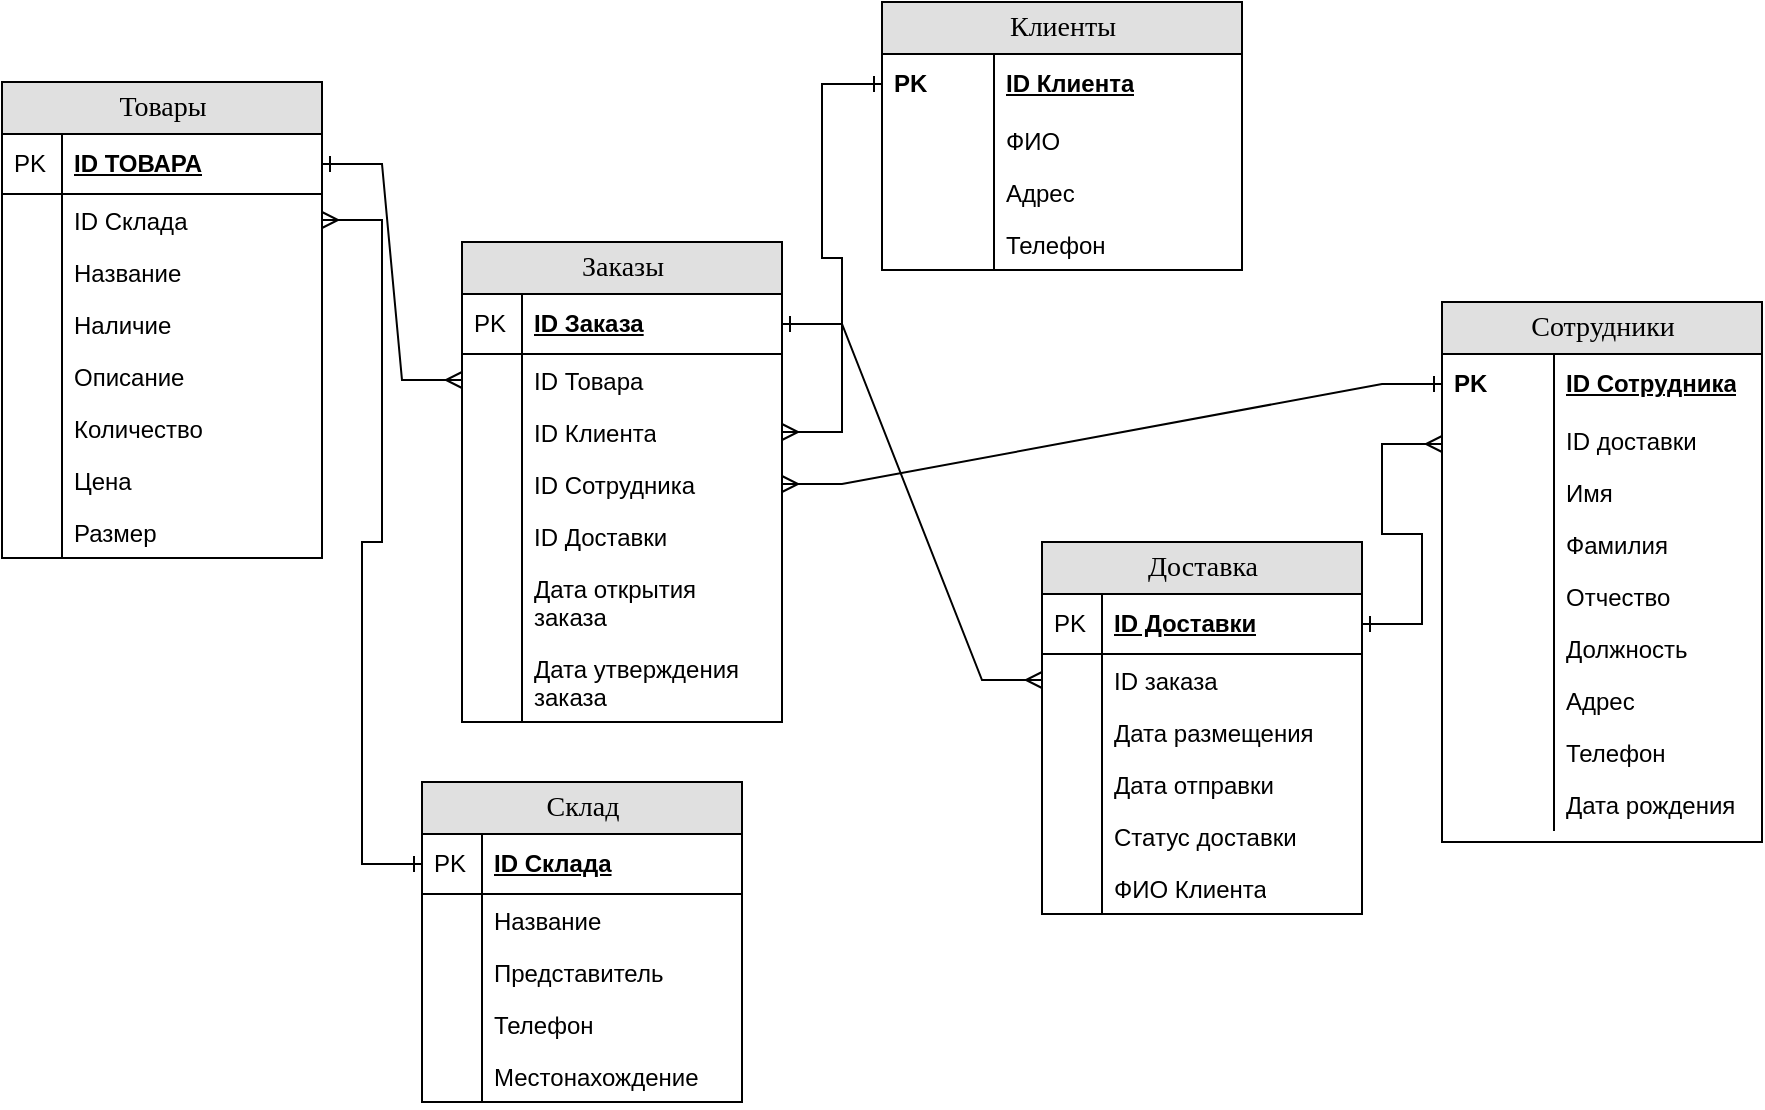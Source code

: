<mxfile version="21.0.8" type="github"><diagram name="Page-1" id="e56a1550-8fbb-45ad-956c-1786394a9013"><mxGraphModel dx="1114" dy="616" grid="1" gridSize="10" guides="1" tooltips="1" connect="1" arrows="1" fold="1" page="1" pageScale="1" pageWidth="1100" pageHeight="850" background="none" math="0" shadow="0"><root><mxCell id="0"/><mxCell id="1" parent="0"/><mxCell id="gf3yDeSwk2GDiQrXZ0B9-78" value="Товары" style="swimlane;html=1;fontStyle=0;childLayout=stackLayout;horizontal=1;startSize=26;fillColor=#e0e0e0;horizontalStack=0;resizeParent=1;resizeLast=0;collapsible=1;marginBottom=0;swimlaneFillColor=#ffffff;align=center;rounded=0;shadow=0;comic=0;labelBackgroundColor=none;strokeWidth=1;fontFamily=Verdana;fontSize=14" parent="1" vertex="1"><mxGeometry x="70" y="220" width="160" height="238" as="geometry"/></mxCell><mxCell id="gf3yDeSwk2GDiQrXZ0B9-79" value="ID ТОВАРА" style="shape=partialRectangle;top=0;left=0;right=0;bottom=1;html=1;align=left;verticalAlign=middle;fillColor=none;spacingLeft=34;spacingRight=4;whiteSpace=wrap;overflow=hidden;rotatable=0;points=[[0,0.5],[1,0.5]];portConstraint=eastwest;dropTarget=0;fontStyle=5;" parent="gf3yDeSwk2GDiQrXZ0B9-78" vertex="1"><mxGeometry y="26" width="160" height="30" as="geometry"/></mxCell><mxCell id="gf3yDeSwk2GDiQrXZ0B9-80" value="PK" style="shape=partialRectangle;top=0;left=0;bottom=0;html=1;fillColor=none;align=left;verticalAlign=middle;spacingLeft=4;spacingRight=4;whiteSpace=wrap;overflow=hidden;rotatable=0;points=[];portConstraint=eastwest;part=1;" parent="gf3yDeSwk2GDiQrXZ0B9-79" vertex="1" connectable="0"><mxGeometry width="30" height="30" as="geometry"/></mxCell><mxCell id="gf3yDeSwk2GDiQrXZ0B9-81" value="ID Склада" style="shape=partialRectangle;top=0;left=0;right=0;bottom=0;html=1;align=left;verticalAlign=top;fillColor=none;spacingLeft=34;spacingRight=4;whiteSpace=wrap;overflow=hidden;rotatable=0;points=[[0,0.5],[1,0.5]];portConstraint=eastwest;dropTarget=0;" parent="gf3yDeSwk2GDiQrXZ0B9-78" vertex="1"><mxGeometry y="56" width="160" height="26" as="geometry"/></mxCell><mxCell id="gf3yDeSwk2GDiQrXZ0B9-82" value="" style="shape=partialRectangle;top=0;left=0;bottom=0;html=1;fillColor=none;align=left;verticalAlign=top;spacingLeft=4;spacingRight=4;whiteSpace=wrap;overflow=hidden;rotatable=0;points=[];portConstraint=eastwest;part=1;" parent="gf3yDeSwk2GDiQrXZ0B9-81" vertex="1" connectable="0"><mxGeometry width="30" height="26" as="geometry"/></mxCell><mxCell id="gf3yDeSwk2GDiQrXZ0B9-85" value="Название" style="shape=partialRectangle;top=0;left=0;right=0;bottom=0;html=1;align=left;verticalAlign=top;fillColor=none;spacingLeft=34;spacingRight=4;whiteSpace=wrap;overflow=hidden;rotatable=0;points=[[0,0.5],[1,0.5]];portConstraint=eastwest;dropTarget=0;" parent="gf3yDeSwk2GDiQrXZ0B9-78" vertex="1"><mxGeometry y="82" width="160" height="26" as="geometry"/></mxCell><mxCell id="gf3yDeSwk2GDiQrXZ0B9-86" value="" style="shape=partialRectangle;top=0;left=0;bottom=0;html=1;fillColor=none;align=left;verticalAlign=top;spacingLeft=4;spacingRight=4;whiteSpace=wrap;overflow=hidden;rotatable=0;points=[];portConstraint=eastwest;part=1;" parent="gf3yDeSwk2GDiQrXZ0B9-85" vertex="1" connectable="0"><mxGeometry width="30" height="26" as="geometry"/></mxCell><mxCell id="gf3yDeSwk2GDiQrXZ0B9-87" value="Наличие" style="shape=partialRectangle;top=0;left=0;right=0;bottom=0;html=1;align=left;verticalAlign=top;fillColor=none;spacingLeft=34;spacingRight=4;whiteSpace=wrap;overflow=hidden;rotatable=0;points=[[0,0.5],[1,0.5]];portConstraint=eastwest;dropTarget=0;" parent="gf3yDeSwk2GDiQrXZ0B9-78" vertex="1"><mxGeometry y="108" width="160" height="26" as="geometry"/></mxCell><mxCell id="gf3yDeSwk2GDiQrXZ0B9-88" value="" style="shape=partialRectangle;top=0;left=0;bottom=0;html=1;fillColor=none;align=left;verticalAlign=top;spacingLeft=4;spacingRight=4;whiteSpace=wrap;overflow=hidden;rotatable=0;points=[];portConstraint=eastwest;part=1;" parent="gf3yDeSwk2GDiQrXZ0B9-87" vertex="1" connectable="0"><mxGeometry width="30" height="26" as="geometry"/></mxCell><mxCell id="gf3yDeSwk2GDiQrXZ0B9-89" value="Описание" style="shape=partialRectangle;top=0;left=0;right=0;bottom=0;html=1;align=left;verticalAlign=top;fillColor=none;spacingLeft=34;spacingRight=4;whiteSpace=wrap;overflow=hidden;rotatable=0;points=[[0,0.5],[1,0.5]];portConstraint=eastwest;dropTarget=0;" parent="gf3yDeSwk2GDiQrXZ0B9-78" vertex="1"><mxGeometry y="134" width="160" height="26" as="geometry"/></mxCell><mxCell id="gf3yDeSwk2GDiQrXZ0B9-90" value="" style="shape=partialRectangle;top=0;left=0;bottom=0;html=1;fillColor=none;align=left;verticalAlign=top;spacingLeft=4;spacingRight=4;whiteSpace=wrap;overflow=hidden;rotatable=0;points=[];portConstraint=eastwest;part=1;" parent="gf3yDeSwk2GDiQrXZ0B9-89" vertex="1" connectable="0"><mxGeometry width="30" height="26" as="geometry"/></mxCell><mxCell id="gf3yDeSwk2GDiQrXZ0B9-91" value="Количество" style="shape=partialRectangle;top=0;left=0;right=0;bottom=0;html=1;align=left;verticalAlign=top;fillColor=none;spacingLeft=34;spacingRight=4;whiteSpace=wrap;overflow=hidden;rotatable=0;points=[[0,0.5],[1,0.5]];portConstraint=eastwest;dropTarget=0;" parent="gf3yDeSwk2GDiQrXZ0B9-78" vertex="1"><mxGeometry y="160" width="160" height="26" as="geometry"/></mxCell><mxCell id="gf3yDeSwk2GDiQrXZ0B9-92" value="" style="shape=partialRectangle;top=0;left=0;bottom=0;html=1;fillColor=none;align=left;verticalAlign=top;spacingLeft=4;spacingRight=4;whiteSpace=wrap;overflow=hidden;rotatable=0;points=[];portConstraint=eastwest;part=1;" parent="gf3yDeSwk2GDiQrXZ0B9-91" vertex="1" connectable="0"><mxGeometry width="30" height="26" as="geometry"/></mxCell><mxCell id="gf3yDeSwk2GDiQrXZ0B9-93" value="Цена" style="shape=partialRectangle;top=0;left=0;right=0;bottom=0;html=1;align=left;verticalAlign=top;fillColor=none;spacingLeft=34;spacingRight=4;whiteSpace=wrap;overflow=hidden;rotatable=0;points=[[0,0.5],[1,0.5]];portConstraint=eastwest;dropTarget=0;" parent="gf3yDeSwk2GDiQrXZ0B9-78" vertex="1"><mxGeometry y="186" width="160" height="26" as="geometry"/></mxCell><mxCell id="gf3yDeSwk2GDiQrXZ0B9-94" value="" style="shape=partialRectangle;top=0;left=0;bottom=0;html=1;fillColor=none;align=left;verticalAlign=top;spacingLeft=4;spacingRight=4;whiteSpace=wrap;overflow=hidden;rotatable=0;points=[];portConstraint=eastwest;part=1;" parent="gf3yDeSwk2GDiQrXZ0B9-93" vertex="1" connectable="0"><mxGeometry width="30" height="26" as="geometry"/></mxCell><mxCell id="gf3yDeSwk2GDiQrXZ0B9-95" value="Размер" style="shape=partialRectangle;top=0;left=0;right=0;bottom=0;html=1;align=left;verticalAlign=top;fillColor=none;spacingLeft=34;spacingRight=4;whiteSpace=wrap;overflow=hidden;rotatable=0;points=[[0,0.5],[1,0.5]];portConstraint=eastwest;dropTarget=0;" parent="gf3yDeSwk2GDiQrXZ0B9-78" vertex="1"><mxGeometry y="212" width="160" height="26" as="geometry"/></mxCell><mxCell id="gf3yDeSwk2GDiQrXZ0B9-96" value="" style="shape=partialRectangle;top=0;left=0;bottom=0;html=1;fillColor=none;align=left;verticalAlign=top;spacingLeft=4;spacingRight=4;whiteSpace=wrap;overflow=hidden;rotatable=0;points=[];portConstraint=eastwest;part=1;" parent="gf3yDeSwk2GDiQrXZ0B9-95" vertex="1" connectable="0"><mxGeometry width="30" height="26" as="geometry"/></mxCell><mxCell id="gf3yDeSwk2GDiQrXZ0B9-97" value="Клиенты" style="swimlane;html=1;fontStyle=0;childLayout=stackLayout;horizontal=1;startSize=26;fillColor=#e0e0e0;horizontalStack=0;resizeParent=1;resizeLast=0;collapsible=1;marginBottom=0;swimlaneFillColor=#ffffff;align=center;rounded=0;shadow=0;comic=0;labelBackgroundColor=none;strokeWidth=1;fontFamily=Verdana;fontSize=14" parent="1" vertex="1"><mxGeometry x="510" y="180" width="180" height="134" as="geometry"/></mxCell><mxCell id="gf3yDeSwk2GDiQrXZ0B9-98" value="ID Клиента" style="shape=partialRectangle;top=0;left=0;right=0;bottom=0;html=1;align=left;verticalAlign=middle;fillColor=none;spacingLeft=60;spacingRight=4;whiteSpace=wrap;overflow=hidden;rotatable=0;points=[[0,0.5],[1,0.5]];portConstraint=eastwest;dropTarget=0;fontStyle=5;" parent="gf3yDeSwk2GDiQrXZ0B9-97" vertex="1"><mxGeometry y="26" width="180" height="30" as="geometry"/></mxCell><mxCell id="gf3yDeSwk2GDiQrXZ0B9-99" value="PK" style="shape=partialRectangle;fontStyle=1;top=0;left=0;bottom=0;html=1;fillColor=none;align=left;verticalAlign=middle;spacingLeft=4;spacingRight=4;whiteSpace=wrap;overflow=hidden;rotatable=0;points=[];portConstraint=eastwest;part=1;" parent="gf3yDeSwk2GDiQrXZ0B9-98" vertex="1" connectable="0"><mxGeometry width="56" height="30" as="geometry"/></mxCell><mxCell id="gf3yDeSwk2GDiQrXZ0B9-100" value="ФИО" style="shape=partialRectangle;top=0;left=0;right=0;bottom=0;html=1;align=left;verticalAlign=top;fillColor=none;spacingLeft=60;spacingRight=4;whiteSpace=wrap;overflow=hidden;rotatable=0;points=[[0,0.5],[1,0.5]];portConstraint=eastwest;dropTarget=0;" parent="gf3yDeSwk2GDiQrXZ0B9-97" vertex="1"><mxGeometry y="56" width="180" height="26" as="geometry"/></mxCell><mxCell id="gf3yDeSwk2GDiQrXZ0B9-101" value="" style="shape=partialRectangle;top=0;left=0;bottom=0;html=1;fillColor=none;align=left;verticalAlign=top;spacingLeft=4;spacingRight=4;whiteSpace=wrap;overflow=hidden;rotatable=0;points=[];portConstraint=eastwest;part=1;" parent="gf3yDeSwk2GDiQrXZ0B9-100" vertex="1" connectable="0"><mxGeometry width="56" height="26" as="geometry"/></mxCell><mxCell id="gf3yDeSwk2GDiQrXZ0B9-102" value="Адрес" style="shape=partialRectangle;top=0;left=0;right=0;bottom=0;html=1;align=left;verticalAlign=top;fillColor=none;spacingLeft=60;spacingRight=4;whiteSpace=wrap;overflow=hidden;rotatable=0;points=[[0,0.5],[1,0.5]];portConstraint=eastwest;dropTarget=0;" parent="gf3yDeSwk2GDiQrXZ0B9-97" vertex="1"><mxGeometry y="82" width="180" height="26" as="geometry"/></mxCell><mxCell id="gf3yDeSwk2GDiQrXZ0B9-103" value="" style="shape=partialRectangle;top=0;left=0;bottom=0;html=1;fillColor=none;align=left;verticalAlign=top;spacingLeft=4;spacingRight=4;whiteSpace=wrap;overflow=hidden;rotatable=0;points=[];portConstraint=eastwest;part=1;" parent="gf3yDeSwk2GDiQrXZ0B9-102" vertex="1" connectable="0"><mxGeometry width="56" height="26" as="geometry"/></mxCell><mxCell id="gf3yDeSwk2GDiQrXZ0B9-104" value="Телефон" style="shape=partialRectangle;top=0;left=0;right=0;bottom=0;html=1;align=left;verticalAlign=top;fillColor=none;spacingLeft=60;spacingRight=4;whiteSpace=wrap;overflow=hidden;rotatable=0;points=[[0,0.5],[1,0.5]];portConstraint=eastwest;dropTarget=0;" parent="gf3yDeSwk2GDiQrXZ0B9-97" vertex="1"><mxGeometry y="108" width="180" height="26" as="geometry"/></mxCell><mxCell id="gf3yDeSwk2GDiQrXZ0B9-105" value="" style="shape=partialRectangle;top=0;left=0;bottom=0;html=1;fillColor=none;align=left;verticalAlign=top;spacingLeft=4;spacingRight=4;whiteSpace=wrap;overflow=hidden;rotatable=0;points=[];portConstraint=eastwest;part=1;" parent="gf3yDeSwk2GDiQrXZ0B9-104" vertex="1" connectable="0"><mxGeometry width="56" height="26" as="geometry"/></mxCell><mxCell id="gf3yDeSwk2GDiQrXZ0B9-106" value="Сотрудники" style="swimlane;html=1;fontStyle=0;childLayout=stackLayout;horizontal=1;startSize=26;fillColor=#e0e0e0;horizontalStack=0;resizeParent=1;resizeLast=0;collapsible=1;marginBottom=0;swimlaneFillColor=#ffffff;align=center;rounded=0;shadow=0;comic=0;labelBackgroundColor=none;strokeWidth=1;fontFamily=Verdana;fontSize=14" parent="1" vertex="1"><mxGeometry x="790" y="330" width="160" height="270" as="geometry"/></mxCell><mxCell id="gf3yDeSwk2GDiQrXZ0B9-107" value="ID Сотрудника" style="shape=partialRectangle;top=0;left=0;right=0;bottom=0;html=1;align=left;verticalAlign=middle;fillColor=none;spacingLeft=60;spacingRight=4;whiteSpace=wrap;overflow=hidden;rotatable=0;points=[[0,0.5],[1,0.5]];portConstraint=eastwest;dropTarget=0;fontStyle=5;" parent="gf3yDeSwk2GDiQrXZ0B9-106" vertex="1"><mxGeometry y="26" width="160" height="30" as="geometry"/></mxCell><mxCell id="gf3yDeSwk2GDiQrXZ0B9-108" value="PK" style="shape=partialRectangle;fontStyle=1;top=0;left=0;bottom=0;html=1;fillColor=none;align=left;verticalAlign=middle;spacingLeft=4;spacingRight=4;whiteSpace=wrap;overflow=hidden;rotatable=0;points=[];portConstraint=eastwest;part=1;" parent="gf3yDeSwk2GDiQrXZ0B9-107" vertex="1" connectable="0"><mxGeometry width="56" height="30" as="geometry"/></mxCell><mxCell id="gf3yDeSwk2GDiQrXZ0B9-185" value="ID доставки" style="shape=partialRectangle;top=0;left=0;right=0;bottom=0;html=1;align=left;verticalAlign=top;fillColor=none;spacingLeft=60;spacingRight=4;whiteSpace=wrap;overflow=hidden;rotatable=0;points=[[0,0.5],[1,0.5]];portConstraint=eastwest;dropTarget=0;" parent="gf3yDeSwk2GDiQrXZ0B9-106" vertex="1"><mxGeometry y="56" width="160" height="26" as="geometry"/></mxCell><mxCell id="gf3yDeSwk2GDiQrXZ0B9-186" value="" style="shape=partialRectangle;top=0;left=0;bottom=0;html=1;fillColor=none;align=left;verticalAlign=top;spacingLeft=4;spacingRight=4;whiteSpace=wrap;overflow=hidden;rotatable=0;points=[];portConstraint=eastwest;part=1;" parent="gf3yDeSwk2GDiQrXZ0B9-185" vertex="1" connectable="0"><mxGeometry width="56" height="26" as="geometry"/></mxCell><mxCell id="gf3yDeSwk2GDiQrXZ0B9-111" value="Имя" style="shape=partialRectangle;top=0;left=0;right=0;bottom=0;html=1;align=left;verticalAlign=top;fillColor=none;spacingLeft=60;spacingRight=4;whiteSpace=wrap;overflow=hidden;rotatable=0;points=[[0,0.5],[1,0.5]];portConstraint=eastwest;dropTarget=0;" parent="gf3yDeSwk2GDiQrXZ0B9-106" vertex="1"><mxGeometry y="82" width="160" height="26" as="geometry"/></mxCell><mxCell id="gf3yDeSwk2GDiQrXZ0B9-112" value="" style="shape=partialRectangle;top=0;left=0;bottom=0;html=1;fillColor=none;align=left;verticalAlign=top;spacingLeft=4;spacingRight=4;whiteSpace=wrap;overflow=hidden;rotatable=0;points=[];portConstraint=eastwest;part=1;" parent="gf3yDeSwk2GDiQrXZ0B9-111" vertex="1" connectable="0"><mxGeometry width="56" height="26" as="geometry"/></mxCell><mxCell id="gf3yDeSwk2GDiQrXZ0B9-109" value="Фамилия" style="shape=partialRectangle;top=0;left=0;right=0;bottom=0;html=1;align=left;verticalAlign=top;fillColor=none;spacingLeft=60;spacingRight=4;whiteSpace=wrap;overflow=hidden;rotatable=0;points=[[0,0.5],[1,0.5]];portConstraint=eastwest;dropTarget=0;" parent="gf3yDeSwk2GDiQrXZ0B9-106" vertex="1"><mxGeometry y="108" width="160" height="26" as="geometry"/></mxCell><mxCell id="gf3yDeSwk2GDiQrXZ0B9-110" value="" style="shape=partialRectangle;top=0;left=0;bottom=0;html=1;fillColor=none;align=left;verticalAlign=top;spacingLeft=4;spacingRight=4;whiteSpace=wrap;overflow=hidden;rotatable=0;points=[];portConstraint=eastwest;part=1;" parent="gf3yDeSwk2GDiQrXZ0B9-109" vertex="1" connectable="0"><mxGeometry width="56" height="26" as="geometry"/></mxCell><mxCell id="gf3yDeSwk2GDiQrXZ0B9-113" value="Отчество" style="shape=partialRectangle;top=0;left=0;right=0;bottom=0;html=1;align=left;verticalAlign=top;fillColor=none;spacingLeft=60;spacingRight=4;whiteSpace=wrap;overflow=hidden;rotatable=0;points=[[0,0.5],[1,0.5]];portConstraint=eastwest;dropTarget=0;" parent="gf3yDeSwk2GDiQrXZ0B9-106" vertex="1"><mxGeometry y="134" width="160" height="26" as="geometry"/></mxCell><mxCell id="gf3yDeSwk2GDiQrXZ0B9-114" value="" style="shape=partialRectangle;top=0;left=0;bottom=0;html=1;fillColor=none;align=left;verticalAlign=top;spacingLeft=4;spacingRight=4;whiteSpace=wrap;overflow=hidden;rotatable=0;points=[];portConstraint=eastwest;part=1;" parent="gf3yDeSwk2GDiQrXZ0B9-113" vertex="1" connectable="0"><mxGeometry width="56" height="26" as="geometry"/></mxCell><mxCell id="gf3yDeSwk2GDiQrXZ0B9-115" value="Должность" style="shape=partialRectangle;top=0;left=0;right=0;bottom=0;html=1;align=left;verticalAlign=top;fillColor=none;spacingLeft=60;spacingRight=4;whiteSpace=wrap;overflow=hidden;rotatable=0;points=[[0,0.5],[1,0.5]];portConstraint=eastwest;dropTarget=0;" parent="gf3yDeSwk2GDiQrXZ0B9-106" vertex="1"><mxGeometry y="160" width="160" height="26" as="geometry"/></mxCell><mxCell id="gf3yDeSwk2GDiQrXZ0B9-116" value="" style="shape=partialRectangle;top=0;left=0;bottom=0;html=1;fillColor=none;align=left;verticalAlign=top;spacingLeft=4;spacingRight=4;whiteSpace=wrap;overflow=hidden;rotatable=0;points=[];portConstraint=eastwest;part=1;" parent="gf3yDeSwk2GDiQrXZ0B9-115" vertex="1" connectable="0"><mxGeometry width="56" height="26" as="geometry"/></mxCell><mxCell id="gf3yDeSwk2GDiQrXZ0B9-117" value="Адрес" style="shape=partialRectangle;top=0;left=0;right=0;bottom=0;html=1;align=left;verticalAlign=top;fillColor=none;spacingLeft=60;spacingRight=4;whiteSpace=wrap;overflow=hidden;rotatable=0;points=[[0,0.5],[1,0.5]];portConstraint=eastwest;dropTarget=0;" parent="gf3yDeSwk2GDiQrXZ0B9-106" vertex="1"><mxGeometry y="186" width="160" height="26" as="geometry"/></mxCell><mxCell id="gf3yDeSwk2GDiQrXZ0B9-118" value="" style="shape=partialRectangle;top=0;left=0;bottom=0;html=1;fillColor=none;align=left;verticalAlign=top;spacingLeft=4;spacingRight=4;whiteSpace=wrap;overflow=hidden;rotatable=0;points=[];portConstraint=eastwest;part=1;" parent="gf3yDeSwk2GDiQrXZ0B9-117" vertex="1" connectable="0"><mxGeometry width="56" height="26" as="geometry"/></mxCell><mxCell id="gf3yDeSwk2GDiQrXZ0B9-119" value="Телефон" style="shape=partialRectangle;top=0;left=0;right=0;bottom=0;html=1;align=left;verticalAlign=top;fillColor=none;spacingLeft=60;spacingRight=4;whiteSpace=wrap;overflow=hidden;rotatable=0;points=[[0,0.5],[1,0.5]];portConstraint=eastwest;dropTarget=0;" parent="gf3yDeSwk2GDiQrXZ0B9-106" vertex="1"><mxGeometry y="212" width="160" height="26" as="geometry"/></mxCell><mxCell id="gf3yDeSwk2GDiQrXZ0B9-120" value="" style="shape=partialRectangle;top=0;left=0;bottom=0;html=1;fillColor=none;align=left;verticalAlign=top;spacingLeft=4;spacingRight=4;whiteSpace=wrap;overflow=hidden;rotatable=0;points=[];portConstraint=eastwest;part=1;" parent="gf3yDeSwk2GDiQrXZ0B9-119" vertex="1" connectable="0"><mxGeometry width="56" height="26" as="geometry"/></mxCell><mxCell id="gf3yDeSwk2GDiQrXZ0B9-121" value="Дата рождения" style="shape=partialRectangle;top=0;left=0;right=0;bottom=0;html=1;align=left;verticalAlign=top;fillColor=none;spacingLeft=60;spacingRight=4;whiteSpace=wrap;overflow=hidden;rotatable=0;points=[[0,0.5],[1,0.5]];portConstraint=eastwest;dropTarget=0;" parent="gf3yDeSwk2GDiQrXZ0B9-106" vertex="1"><mxGeometry y="238" width="160" height="26" as="geometry"/></mxCell><mxCell id="gf3yDeSwk2GDiQrXZ0B9-122" value="" style="shape=partialRectangle;top=0;left=0;bottom=0;html=1;fillColor=none;align=left;verticalAlign=top;spacingLeft=4;spacingRight=4;whiteSpace=wrap;overflow=hidden;rotatable=0;points=[];portConstraint=eastwest;part=1;" parent="gf3yDeSwk2GDiQrXZ0B9-121" vertex="1" connectable="0"><mxGeometry width="56" height="26" as="geometry"/></mxCell><mxCell id="gf3yDeSwk2GDiQrXZ0B9-123" value="Склад" style="swimlane;html=1;fontStyle=0;childLayout=stackLayout;horizontal=1;startSize=26;fillColor=#e0e0e0;horizontalStack=0;resizeParent=1;resizeLast=0;collapsible=1;marginBottom=0;swimlaneFillColor=#ffffff;align=center;rounded=0;shadow=0;comic=0;labelBackgroundColor=none;strokeWidth=1;fontFamily=Verdana;fontSize=14;swimlaneLine=1;" parent="1" vertex="1"><mxGeometry x="280" y="570" width="160" height="160" as="geometry"><mxRectangle x="760" y="260" width="80" height="30" as="alternateBounds"/></mxGeometry></mxCell><mxCell id="gf3yDeSwk2GDiQrXZ0B9-124" value="ID Склада" style="shape=partialRectangle;top=0;left=0;right=0;bottom=1;html=1;align=left;verticalAlign=middle;fillColor=none;spacingLeft=34;spacingRight=4;whiteSpace=wrap;overflow=hidden;rotatable=0;points=[[0,0.5],[1,0.5]];portConstraint=eastwest;dropTarget=0;fontStyle=5;" parent="gf3yDeSwk2GDiQrXZ0B9-123" vertex="1"><mxGeometry y="26" width="160" height="30" as="geometry"/></mxCell><mxCell id="gf3yDeSwk2GDiQrXZ0B9-125" value="PK" style="shape=partialRectangle;top=0;left=0;bottom=0;html=1;fillColor=none;align=left;verticalAlign=middle;spacingLeft=4;spacingRight=4;whiteSpace=wrap;overflow=hidden;rotatable=0;points=[];portConstraint=eastwest;part=1;" parent="gf3yDeSwk2GDiQrXZ0B9-124" vertex="1" connectable="0"><mxGeometry width="30" height="30" as="geometry"/></mxCell><mxCell id="gf3yDeSwk2GDiQrXZ0B9-126" value="Название" style="shape=partialRectangle;top=0;left=0;right=0;bottom=0;html=1;align=left;verticalAlign=top;fillColor=none;spacingLeft=34;spacingRight=4;whiteSpace=wrap;overflow=hidden;rotatable=0;points=[[0,0.5],[1,0.5]];portConstraint=eastwest;dropTarget=0;" parent="gf3yDeSwk2GDiQrXZ0B9-123" vertex="1"><mxGeometry y="56" width="160" height="26" as="geometry"/></mxCell><mxCell id="gf3yDeSwk2GDiQrXZ0B9-127" value="" style="shape=partialRectangle;top=0;left=0;bottom=0;html=1;fillColor=none;align=left;verticalAlign=top;spacingLeft=4;spacingRight=4;whiteSpace=wrap;overflow=hidden;rotatable=0;points=[];portConstraint=eastwest;part=1;" parent="gf3yDeSwk2GDiQrXZ0B9-126" vertex="1" connectable="0"><mxGeometry width="30" height="26" as="geometry"/></mxCell><mxCell id="gf3yDeSwk2GDiQrXZ0B9-128" value="Представитель" style="shape=partialRectangle;top=0;left=0;right=0;bottom=0;html=1;align=left;verticalAlign=top;fillColor=none;spacingLeft=34;spacingRight=4;whiteSpace=wrap;overflow=hidden;rotatable=0;points=[[0,0.5],[1,0.5]];portConstraint=eastwest;dropTarget=0;" parent="gf3yDeSwk2GDiQrXZ0B9-123" vertex="1"><mxGeometry y="82" width="160" height="26" as="geometry"/></mxCell><mxCell id="gf3yDeSwk2GDiQrXZ0B9-129" value="" style="shape=partialRectangle;top=0;left=0;bottom=0;html=1;fillColor=none;align=left;verticalAlign=top;spacingLeft=4;spacingRight=4;whiteSpace=wrap;overflow=hidden;rotatable=0;points=[];portConstraint=eastwest;part=1;" parent="gf3yDeSwk2GDiQrXZ0B9-128" vertex="1" connectable="0"><mxGeometry width="30" height="26" as="geometry"/></mxCell><mxCell id="gf3yDeSwk2GDiQrXZ0B9-130" value="Телефон" style="shape=partialRectangle;top=0;left=0;right=0;bottom=0;html=1;align=left;verticalAlign=top;fillColor=none;spacingLeft=34;spacingRight=4;whiteSpace=wrap;overflow=hidden;rotatable=0;points=[[0,0.5],[1,0.5]];portConstraint=eastwest;dropTarget=0;" parent="gf3yDeSwk2GDiQrXZ0B9-123" vertex="1"><mxGeometry y="108" width="160" height="26" as="geometry"/></mxCell><mxCell id="gf3yDeSwk2GDiQrXZ0B9-131" value="" style="shape=partialRectangle;top=0;left=0;bottom=0;html=1;fillColor=none;align=left;verticalAlign=top;spacingLeft=4;spacingRight=4;whiteSpace=wrap;overflow=hidden;rotatable=0;points=[];portConstraint=eastwest;part=1;" parent="gf3yDeSwk2GDiQrXZ0B9-130" vertex="1" connectable="0"><mxGeometry width="30" height="26" as="geometry"/></mxCell><mxCell id="gf3yDeSwk2GDiQrXZ0B9-132" value="Местонахождение" style="shape=partialRectangle;top=0;left=0;right=0;bottom=0;html=1;align=left;verticalAlign=top;fillColor=none;spacingLeft=34;spacingRight=4;whiteSpace=wrap;overflow=hidden;rotatable=0;points=[[0,0.5],[1,0.5]];portConstraint=eastwest;dropTarget=0;" parent="gf3yDeSwk2GDiQrXZ0B9-123" vertex="1"><mxGeometry y="134" width="160" height="26" as="geometry"/></mxCell><mxCell id="gf3yDeSwk2GDiQrXZ0B9-133" value="" style="shape=partialRectangle;top=0;left=0;bottom=0;html=1;fillColor=none;align=left;verticalAlign=top;spacingLeft=4;spacingRight=4;whiteSpace=wrap;overflow=hidden;rotatable=0;points=[];portConstraint=eastwest;part=1;" parent="gf3yDeSwk2GDiQrXZ0B9-132" vertex="1" connectable="0"><mxGeometry width="30" height="26" as="geometry"/></mxCell><mxCell id="gf3yDeSwk2GDiQrXZ0B9-135" value="Заказы" style="swimlane;html=1;fontStyle=0;childLayout=stackLayout;horizontal=1;startSize=26;fillColor=#e0e0e0;horizontalStack=0;resizeParent=1;resizeLast=0;collapsible=1;marginBottom=0;swimlaneFillColor=#ffffff;align=center;rounded=0;shadow=0;comic=0;labelBackgroundColor=none;strokeWidth=1;fontFamily=Verdana;fontSize=14" parent="1" vertex="1"><mxGeometry x="300" y="300" width="160" height="240" as="geometry"/></mxCell><mxCell id="gf3yDeSwk2GDiQrXZ0B9-136" value="ID Заказа" style="shape=partialRectangle;top=0;left=0;right=0;bottom=1;html=1;align=left;verticalAlign=middle;fillColor=none;spacingLeft=34;spacingRight=4;whiteSpace=wrap;overflow=hidden;rotatable=0;points=[[0,0.5],[1,0.5]];portConstraint=eastwest;dropTarget=0;fontStyle=5;" parent="gf3yDeSwk2GDiQrXZ0B9-135" vertex="1"><mxGeometry y="26" width="160" height="30" as="geometry"/></mxCell><mxCell id="gf3yDeSwk2GDiQrXZ0B9-137" value="PK" style="shape=partialRectangle;top=0;left=0;bottom=0;html=1;fillColor=none;align=left;verticalAlign=middle;spacingLeft=4;spacingRight=4;whiteSpace=wrap;overflow=hidden;rotatable=0;points=[];portConstraint=eastwest;part=1;" parent="gf3yDeSwk2GDiQrXZ0B9-136" vertex="1" connectable="0"><mxGeometry width="30" height="30" as="geometry"/></mxCell><mxCell id="gf3yDeSwk2GDiQrXZ0B9-138" value="ID Товара" style="shape=partialRectangle;top=0;left=0;right=0;bottom=0;html=1;align=left;verticalAlign=top;fillColor=none;spacingLeft=34;spacingRight=4;whiteSpace=wrap;overflow=hidden;rotatable=0;points=[[0,0.5],[1,0.5]];portConstraint=eastwest;dropTarget=0;" parent="gf3yDeSwk2GDiQrXZ0B9-135" vertex="1"><mxGeometry y="56" width="160" height="26" as="geometry"/></mxCell><mxCell id="gf3yDeSwk2GDiQrXZ0B9-139" value="" style="shape=partialRectangle;top=0;left=0;bottom=0;html=1;fillColor=none;align=left;verticalAlign=top;spacingLeft=4;spacingRight=4;whiteSpace=wrap;overflow=hidden;rotatable=0;points=[];portConstraint=eastwest;part=1;" parent="gf3yDeSwk2GDiQrXZ0B9-138" vertex="1" connectable="0"><mxGeometry width="30" height="26" as="geometry"/></mxCell><mxCell id="gf3yDeSwk2GDiQrXZ0B9-140" value="ID Клиента" style="shape=partialRectangle;top=0;left=0;right=0;bottom=0;html=1;align=left;verticalAlign=top;fillColor=none;spacingLeft=34;spacingRight=4;whiteSpace=wrap;overflow=hidden;rotatable=0;points=[[0,0.5],[1,0.5]];portConstraint=eastwest;dropTarget=0;" parent="gf3yDeSwk2GDiQrXZ0B9-135" vertex="1"><mxGeometry y="82" width="160" height="26" as="geometry"/></mxCell><mxCell id="gf3yDeSwk2GDiQrXZ0B9-141" value="" style="shape=partialRectangle;top=0;left=0;bottom=0;html=1;fillColor=none;align=left;verticalAlign=top;spacingLeft=4;spacingRight=4;whiteSpace=wrap;overflow=hidden;rotatable=0;points=[];portConstraint=eastwest;part=1;" parent="gf3yDeSwk2GDiQrXZ0B9-140" vertex="1" connectable="0"><mxGeometry width="30" height="26" as="geometry"/></mxCell><mxCell id="gf3yDeSwk2GDiQrXZ0B9-142" value="ID Сотрудника" style="shape=partialRectangle;top=0;left=0;right=0;bottom=0;html=1;align=left;verticalAlign=top;fillColor=none;spacingLeft=34;spacingRight=4;whiteSpace=wrap;overflow=hidden;rotatable=0;points=[[0,0.5],[1,0.5]];portConstraint=eastwest;dropTarget=0;" parent="gf3yDeSwk2GDiQrXZ0B9-135" vertex="1"><mxGeometry y="108" width="160" height="26" as="geometry"/></mxCell><mxCell id="gf3yDeSwk2GDiQrXZ0B9-143" value="" style="shape=partialRectangle;top=0;left=0;bottom=0;html=1;fillColor=none;align=left;verticalAlign=top;spacingLeft=4;spacingRight=4;whiteSpace=wrap;overflow=hidden;rotatable=0;points=[];portConstraint=eastwest;part=1;" parent="gf3yDeSwk2GDiQrXZ0B9-142" vertex="1" connectable="0"><mxGeometry width="30" height="26" as="geometry"/></mxCell><mxCell id="gf3yDeSwk2GDiQrXZ0B9-144" value="ID Доставки" style="shape=partialRectangle;top=0;left=0;right=0;bottom=0;html=1;align=left;verticalAlign=top;fillColor=none;spacingLeft=34;spacingRight=4;whiteSpace=wrap;overflow=hidden;rotatable=0;points=[[0,0.5],[1,0.5]];portConstraint=eastwest;dropTarget=0;" parent="gf3yDeSwk2GDiQrXZ0B9-135" vertex="1"><mxGeometry y="134" width="160" height="26" as="geometry"/></mxCell><mxCell id="gf3yDeSwk2GDiQrXZ0B9-145" value="" style="shape=partialRectangle;top=0;left=0;bottom=0;html=1;fillColor=none;align=left;verticalAlign=top;spacingLeft=4;spacingRight=4;whiteSpace=wrap;overflow=hidden;rotatable=0;points=[];portConstraint=eastwest;part=1;" parent="gf3yDeSwk2GDiQrXZ0B9-144" vertex="1" connectable="0"><mxGeometry width="30" height="26" as="geometry"/></mxCell><mxCell id="gf3yDeSwk2GDiQrXZ0B9-146" value="Дата открытия заказа" style="shape=partialRectangle;top=0;left=0;right=0;bottom=0;html=1;align=left;verticalAlign=top;fillColor=none;spacingLeft=34;spacingRight=4;whiteSpace=wrap;overflow=hidden;rotatable=0;points=[[0,0.5],[1,0.5]];portConstraint=eastwest;dropTarget=0;" parent="gf3yDeSwk2GDiQrXZ0B9-135" vertex="1"><mxGeometry y="160" width="160" height="40" as="geometry"/></mxCell><mxCell id="gf3yDeSwk2GDiQrXZ0B9-147" value="" style="shape=partialRectangle;top=0;left=0;bottom=0;html=1;fillColor=none;align=left;verticalAlign=top;spacingLeft=4;spacingRight=4;whiteSpace=wrap;overflow=hidden;rotatable=0;points=[];portConstraint=eastwest;part=1;" parent="gf3yDeSwk2GDiQrXZ0B9-146" vertex="1" connectable="0"><mxGeometry width="30" height="40" as="geometry"/></mxCell><mxCell id="gf3yDeSwk2GDiQrXZ0B9-170" value="Дата утверждения заказа" style="shape=partialRectangle;top=0;left=0;right=0;bottom=0;html=1;align=left;verticalAlign=top;fillColor=none;spacingLeft=34;spacingRight=4;whiteSpace=wrap;overflow=hidden;rotatable=0;points=[[0,0.5],[1,0.5]];portConstraint=eastwest;dropTarget=0;" parent="gf3yDeSwk2GDiQrXZ0B9-135" vertex="1"><mxGeometry y="200" width="160" height="40" as="geometry"/></mxCell><mxCell id="gf3yDeSwk2GDiQrXZ0B9-171" value="" style="shape=partialRectangle;top=0;left=0;bottom=0;html=1;fillColor=none;align=left;verticalAlign=top;spacingLeft=4;spacingRight=4;whiteSpace=wrap;overflow=hidden;rotatable=0;points=[];portConstraint=eastwest;part=1;" parent="gf3yDeSwk2GDiQrXZ0B9-170" vertex="1" connectable="0"><mxGeometry width="30" height="40" as="geometry"/></mxCell><mxCell id="gf3yDeSwk2GDiQrXZ0B9-149" style="edgeStyle=entityRelationEdgeStyle;rounded=0;orthogonalLoop=1;jettySize=auto;html=1;startArrow=ERone;startFill=0;endArrow=ERmany;endFill=0;" parent="1" source="gf3yDeSwk2GDiQrXZ0B9-98" target="gf3yDeSwk2GDiQrXZ0B9-140" edge="1"><mxGeometry relative="1" as="geometry"/></mxCell><mxCell id="gf3yDeSwk2GDiQrXZ0B9-151" style="edgeStyle=entityRelationEdgeStyle;rounded=0;orthogonalLoop=1;jettySize=auto;html=1;entryX=1;entryY=0.5;entryDx=0;entryDy=0;startArrow=ERone;startFill=0;endArrow=ERmany;endFill=0;" parent="1" source="gf3yDeSwk2GDiQrXZ0B9-107" target="gf3yDeSwk2GDiQrXZ0B9-142" edge="1"><mxGeometry relative="1" as="geometry"/></mxCell><mxCell id="gf3yDeSwk2GDiQrXZ0B9-152" style="edgeStyle=entityRelationEdgeStyle;rounded=0;orthogonalLoop=1;jettySize=auto;html=1;startArrow=ERone;startFill=0;endArrow=ERmany;endFill=0;" parent="1" source="gf3yDeSwk2GDiQrXZ0B9-79" target="gf3yDeSwk2GDiQrXZ0B9-138" edge="1"><mxGeometry relative="1" as="geometry"/></mxCell><mxCell id="gf3yDeSwk2GDiQrXZ0B9-153" value="Доставка" style="swimlane;html=1;fontStyle=0;childLayout=stackLayout;horizontal=1;startSize=26;fillColor=#e0e0e0;horizontalStack=0;resizeParent=1;resizeLast=0;collapsible=1;marginBottom=0;swimlaneFillColor=#ffffff;align=center;rounded=0;shadow=0;comic=0;labelBackgroundColor=none;strokeWidth=1;fontFamily=Verdana;fontSize=14" parent="1" vertex="1"><mxGeometry x="590" y="450" width="160" height="186" as="geometry"><mxRectangle x="580" y="409" width="110" height="30" as="alternateBounds"/></mxGeometry></mxCell><mxCell id="gf3yDeSwk2GDiQrXZ0B9-154" value="ID Доставки" style="shape=partialRectangle;top=0;left=0;right=0;bottom=1;html=1;align=left;verticalAlign=middle;fillColor=none;spacingLeft=34;spacingRight=4;whiteSpace=wrap;overflow=hidden;rotatable=0;points=[[0,0.5],[1,0.5]];portConstraint=eastwest;dropTarget=0;fontStyle=5;" parent="gf3yDeSwk2GDiQrXZ0B9-153" vertex="1"><mxGeometry y="26" width="160" height="30" as="geometry"/></mxCell><mxCell id="gf3yDeSwk2GDiQrXZ0B9-155" value="PK" style="shape=partialRectangle;top=0;left=0;bottom=0;html=1;fillColor=none;align=left;verticalAlign=middle;spacingLeft=4;spacingRight=4;whiteSpace=wrap;overflow=hidden;rotatable=0;points=[];portConstraint=eastwest;part=1;" parent="gf3yDeSwk2GDiQrXZ0B9-154" vertex="1" connectable="0"><mxGeometry width="30" height="30" as="geometry"/></mxCell><mxCell id="gf3yDeSwk2GDiQrXZ0B9-174" value="ID заказа" style="shape=partialRectangle;top=0;left=0;right=0;bottom=0;html=1;align=left;verticalAlign=top;fillColor=none;spacingLeft=34;spacingRight=4;whiteSpace=wrap;overflow=hidden;rotatable=0;points=[[0,0.5],[1,0.5]];portConstraint=eastwest;dropTarget=0;" parent="gf3yDeSwk2GDiQrXZ0B9-153" vertex="1"><mxGeometry y="56" width="160" height="26" as="geometry"/></mxCell><mxCell id="gf3yDeSwk2GDiQrXZ0B9-175" value="" style="shape=partialRectangle;top=0;left=0;bottom=0;html=1;fillColor=none;align=left;verticalAlign=top;spacingLeft=4;spacingRight=4;whiteSpace=wrap;overflow=hidden;rotatable=0;points=[];portConstraint=eastwest;part=1;" parent="gf3yDeSwk2GDiQrXZ0B9-174" vertex="1" connectable="0"><mxGeometry width="30" height="26" as="geometry"/></mxCell><mxCell id="gf3yDeSwk2GDiQrXZ0B9-158" value="Дата размещения" style="shape=partialRectangle;top=0;left=0;right=0;bottom=0;html=1;align=left;verticalAlign=top;fillColor=none;spacingLeft=34;spacingRight=4;whiteSpace=wrap;overflow=hidden;rotatable=0;points=[[0,0.5],[1,0.5]];portConstraint=eastwest;dropTarget=0;" parent="gf3yDeSwk2GDiQrXZ0B9-153" vertex="1"><mxGeometry y="82" width="160" height="26" as="geometry"/></mxCell><mxCell id="gf3yDeSwk2GDiQrXZ0B9-159" value="" style="shape=partialRectangle;top=0;left=0;bottom=0;html=1;fillColor=none;align=left;verticalAlign=top;spacingLeft=4;spacingRight=4;whiteSpace=wrap;overflow=hidden;rotatable=0;points=[];portConstraint=eastwest;part=1;" parent="gf3yDeSwk2GDiQrXZ0B9-158" vertex="1" connectable="0"><mxGeometry width="30" height="26" as="geometry"/></mxCell><mxCell id="gf3yDeSwk2GDiQrXZ0B9-160" value="Дата отправки" style="shape=partialRectangle;top=0;left=0;right=0;bottom=0;html=1;align=left;verticalAlign=top;fillColor=none;spacingLeft=34;spacingRight=4;whiteSpace=wrap;overflow=hidden;rotatable=0;points=[[0,0.5],[1,0.5]];portConstraint=eastwest;dropTarget=0;" parent="gf3yDeSwk2GDiQrXZ0B9-153" vertex="1"><mxGeometry y="108" width="160" height="26" as="geometry"/></mxCell><mxCell id="gf3yDeSwk2GDiQrXZ0B9-161" value="" style="shape=partialRectangle;top=0;left=0;bottom=0;html=1;fillColor=none;align=left;verticalAlign=top;spacingLeft=4;spacingRight=4;whiteSpace=wrap;overflow=hidden;rotatable=0;points=[];portConstraint=eastwest;part=1;" parent="gf3yDeSwk2GDiQrXZ0B9-160" vertex="1" connectable="0"><mxGeometry width="30" height="26" as="geometry"/></mxCell><mxCell id="gf3yDeSwk2GDiQrXZ0B9-162" value="Статус доставки" style="shape=partialRectangle;top=0;left=0;right=0;bottom=0;html=1;align=left;verticalAlign=top;fillColor=none;spacingLeft=34;spacingRight=4;whiteSpace=wrap;overflow=hidden;rotatable=0;points=[[0,0.5],[1,0.5]];portConstraint=eastwest;dropTarget=0;" parent="gf3yDeSwk2GDiQrXZ0B9-153" vertex="1"><mxGeometry y="134" width="160" height="26" as="geometry"/></mxCell><mxCell id="gf3yDeSwk2GDiQrXZ0B9-163" value="" style="shape=partialRectangle;top=0;left=0;bottom=0;html=1;fillColor=none;align=left;verticalAlign=top;spacingLeft=4;spacingRight=4;whiteSpace=wrap;overflow=hidden;rotatable=0;points=[];portConstraint=eastwest;part=1;" parent="gf3yDeSwk2GDiQrXZ0B9-162" vertex="1" connectable="0"><mxGeometry width="30" height="26" as="geometry"/></mxCell><mxCell id="gf3yDeSwk2GDiQrXZ0B9-168" value="ФИО Клиента" style="shape=partialRectangle;top=0;left=0;right=0;bottom=0;html=1;align=left;verticalAlign=top;fillColor=none;spacingLeft=34;spacingRight=4;whiteSpace=wrap;overflow=hidden;rotatable=0;points=[[0,0.5],[1,0.5]];portConstraint=eastwest;dropTarget=0;" parent="gf3yDeSwk2GDiQrXZ0B9-153" vertex="1"><mxGeometry y="160" width="160" height="26" as="geometry"/></mxCell><mxCell id="gf3yDeSwk2GDiQrXZ0B9-169" value="" style="shape=partialRectangle;top=0;left=0;bottom=0;html=1;fillColor=none;align=left;verticalAlign=top;spacingLeft=4;spacingRight=4;whiteSpace=wrap;overflow=hidden;rotatable=0;points=[];portConstraint=eastwest;part=1;" parent="gf3yDeSwk2GDiQrXZ0B9-168" vertex="1" connectable="0"><mxGeometry width="30" height="26" as="geometry"/></mxCell><mxCell id="gf3yDeSwk2GDiQrXZ0B9-181" style="edgeStyle=entityRelationEdgeStyle;rounded=0;orthogonalLoop=1;jettySize=auto;html=1;startArrow=ERone;startFill=0;endArrow=ERmany;endFill=0;" parent="1" source="gf3yDeSwk2GDiQrXZ0B9-154" edge="1"><mxGeometry relative="1" as="geometry"><mxPoint x="790" y="401" as="targetPoint"/></mxGeometry></mxCell><mxCell id="gf3yDeSwk2GDiQrXZ0B9-183" style="edgeStyle=entityRelationEdgeStyle;rounded=0;orthogonalLoop=1;jettySize=auto;html=1;startArrow=ERone;startFill=0;endArrow=ERmany;endFill=0;" parent="1" source="gf3yDeSwk2GDiQrXZ0B9-136" target="gf3yDeSwk2GDiQrXZ0B9-174" edge="1"><mxGeometry relative="1" as="geometry"/></mxCell><mxCell id="gf3yDeSwk2GDiQrXZ0B9-134" style="edgeStyle=entityRelationEdgeStyle;rounded=0;orthogonalLoop=1;jettySize=auto;html=1;entryX=1;entryY=0.5;entryDx=0;entryDy=0;startArrow=ERone;startFill=0;endArrow=ERmany;endFill=0;exitX=0;exitY=0.5;exitDx=0;exitDy=0;" parent="1" source="gf3yDeSwk2GDiQrXZ0B9-124" target="gf3yDeSwk2GDiQrXZ0B9-81" edge="1"><mxGeometry relative="1" as="geometry"/></mxCell></root></mxGraphModel></diagram></mxfile>